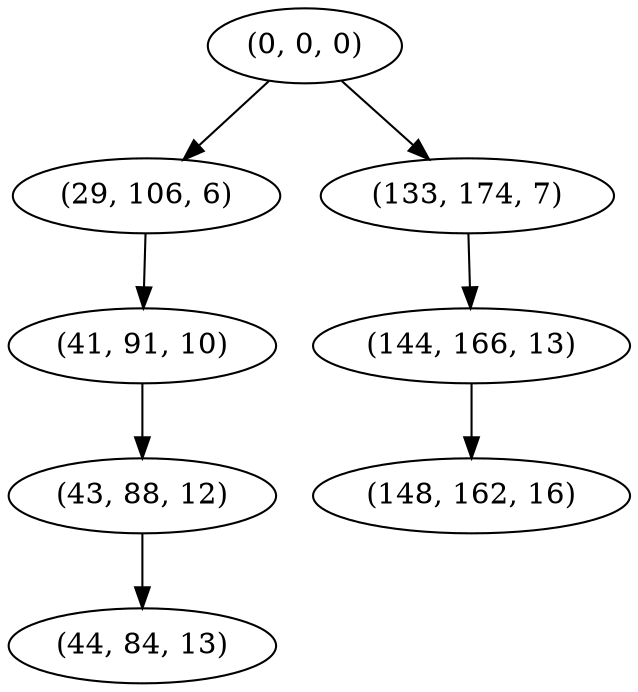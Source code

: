 digraph tree {
    "(0, 0, 0)";
    "(29, 106, 6)";
    "(41, 91, 10)";
    "(43, 88, 12)";
    "(44, 84, 13)";
    "(133, 174, 7)";
    "(144, 166, 13)";
    "(148, 162, 16)";
    "(0, 0, 0)" -> "(29, 106, 6)";
    "(0, 0, 0)" -> "(133, 174, 7)";
    "(29, 106, 6)" -> "(41, 91, 10)";
    "(41, 91, 10)" -> "(43, 88, 12)";
    "(43, 88, 12)" -> "(44, 84, 13)";
    "(133, 174, 7)" -> "(144, 166, 13)";
    "(144, 166, 13)" -> "(148, 162, 16)";
}
